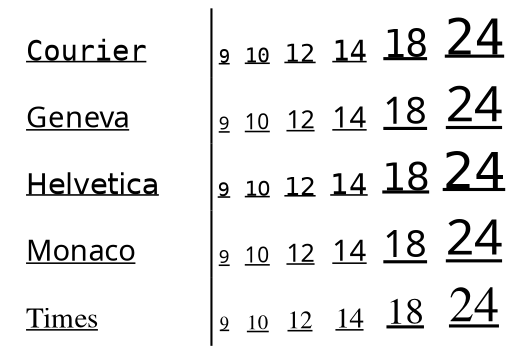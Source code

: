 graph {
  pad=0
  a [label=<
    <table border="0">
      <tr>
        <td align="left" valign="bottom" width="90"><u><font face="Courier">Courier</font></u></td>
        <vr/>
        <td valign="bottom"><u><font face="Courier" point-size="9">9</font></u></td>
        <td valign="bottom"><u><font face="Courier" point-size="10">10</font></u></td>
        <td valign="bottom"><u><font face="Courier" point-size="12">12</font></u></td>
        <td valign="bottom"><u><font face="Courier" point-size="14">14</font></u></td>
        <td valign="bottom"><u><font face="Courier" point-size="18">18</font></u></td>
        <td valign="bottom"><u><font face="Courier" point-size="24">24</font></u></td>
      </tr>
      <tr>
        <td align="left" valign="bottom"><u><font face="Geneva">Geneva</font></u></td>
        <vr/>
        <td valign="bottom"><u><font face="Geneva" point-size="9">9</font></u></td>
        <td valign="bottom"><u><font face="Geneva" point-size="10">10</font></u></td>
        <td valign="bottom"><u><font face="Geneva" point-size="12">12</font></u></td>
        <td valign="bottom"><u><font face="Geneva" point-size="14">14</font></u></td>
        <td valign="bottom"><u><font face="Geneva" point-size="18">18</font></u></td>
        <td valign="bottom"><u><font face="Geneva" point-size="24">24</font></u></td>
      </tr>
      <tr>
        <td align="left" valign="bottom"><u><font face="Helvetica">Helvetica</font></u></td>
        <vr/>
        <td valign="bottom"><u><font face="Helvetica" point-size="9">9</font></u></td>
        <td valign="bottom"><u><font face="Helvetica" point-size="10">10</font></u></td>
        <td valign="bottom"><u><font face="Helvetica" point-size="12">12</font></u></td>
        <td valign="bottom"><u><font face="Helvetica" point-size="14">14</font></u></td>
        <td valign="bottom"><u><font face="Helvetica" point-size="18">18</font></u></td>
        <td valign="bottom"><u><font face="Helvetica" point-size="24">24</font></u></td>
      </tr>
      <tr>
        <td align="left" valign="bottom"><u><font face="Monaco">Monaco</font></u></td>
        <vr/>
        <td valign="bottom"><u><font face="Monaco" point-size="9">9</font></u></td>
        <td valign="bottom"><u><font face="Monaco" point-size="10">10</font></u></td>
        <td valign="bottom"><u><font face="Monaco" point-size="12">12</font></u></td>
        <td valign="bottom"><u><font face="Monaco" point-size="14">14</font></u></td>
        <td valign="bottom"><u><font face="Monaco" point-size="18">18</font></u></td>
        <td valign="bottom"><u><font face="Monaco" point-size="24">24</font></u></td>
      </tr>
      <tr>
        <td align="left" valign="bottom"><u><font face="Times">Times</font></u></td>
        <vr/>
        <td valign="bottom"><u><font face="Times" point-size="9">9</font></u></td>
        <td valign="bottom"><u><font face="Times" point-size="10">10</font></u></td>
        <td valign="bottom"><u><font face="Times" point-size="12">12</font></u></td>
        <td valign="bottom"><u><font face="Times" point-size="14">14</font></u></td>
        <td valign="bottom"><u><font face="Times" point-size="18">18</font></u></td>
        <td valign="bottom"><u><font face="Times" point-size="24">24</font></u></td>
      </tr>
    </table>
  >, shape=none]
}
